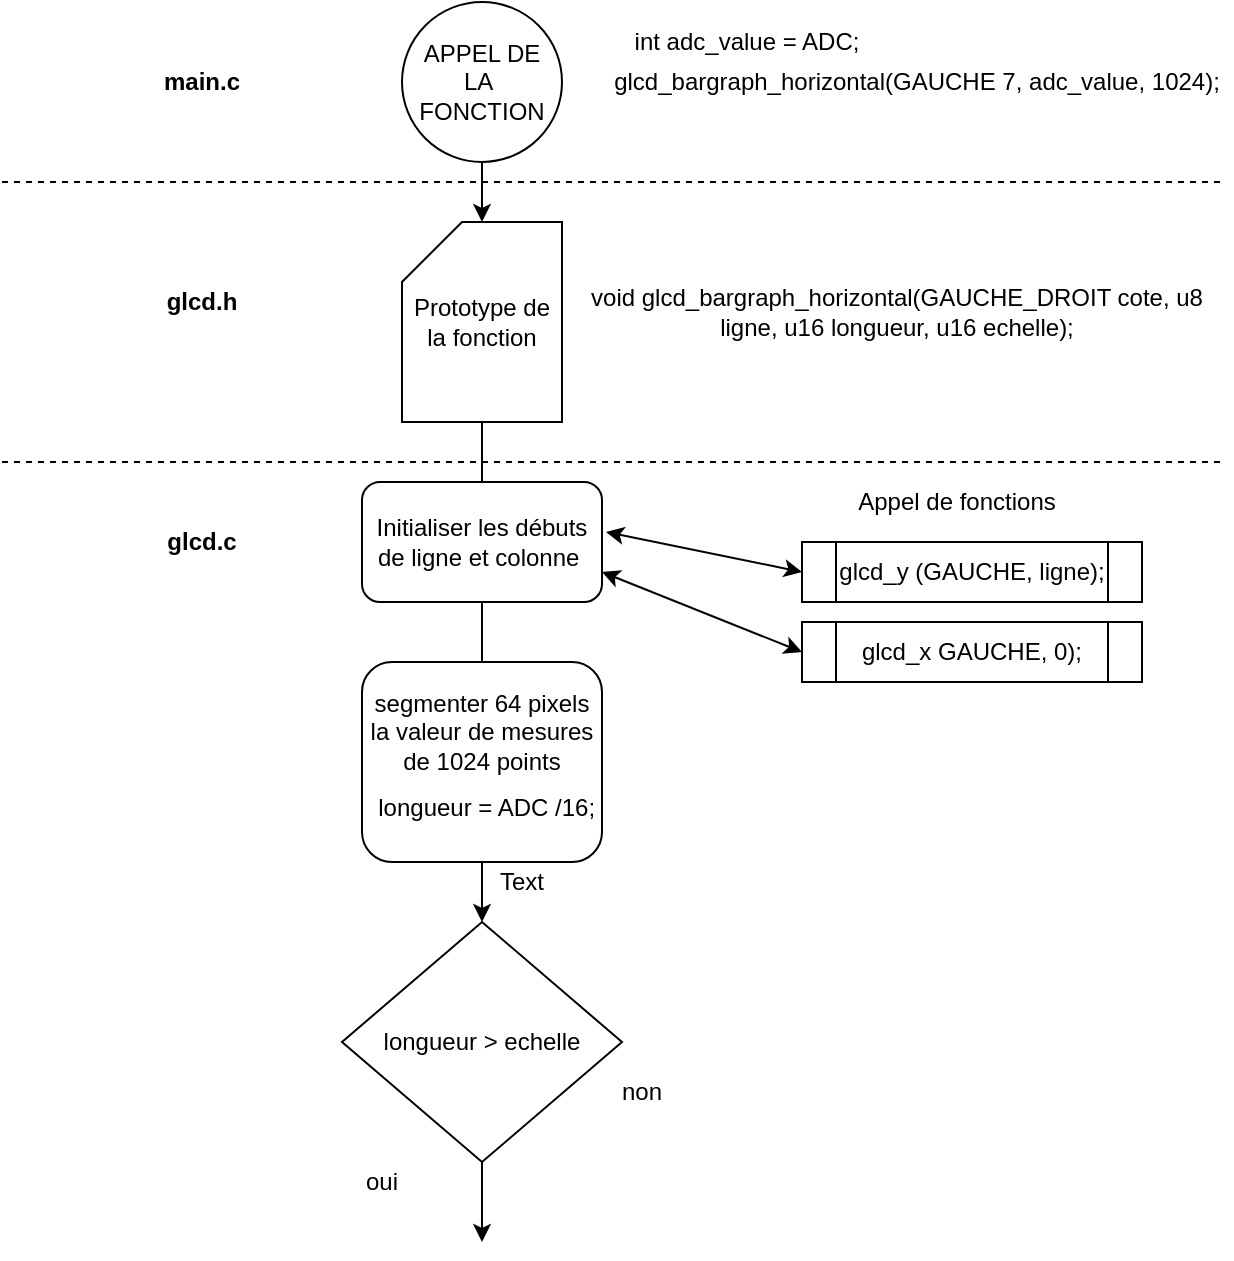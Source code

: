 <mxfile version="14.2.6" type="github">
  <diagram id="X1uUnKK8AABsPyu3VX_F" name="Page-1">
    <mxGraphModel dx="1062" dy="584" grid="1" gridSize="10" guides="1" tooltips="1" connect="1" arrows="1" fold="1" page="1" pageScale="1" pageWidth="827" pageHeight="1169" math="0" shadow="0">
      <root>
        <mxCell id="0" />
        <mxCell id="1" parent="0" />
        <mxCell id="uG4Duca7Xu3yZ-POdfp6-1" value="APPEL DE LA&amp;nbsp; FONCTION" style="ellipse;whiteSpace=wrap;html=1;aspect=fixed;" vertex="1" parent="1">
          <mxGeometry x="350" y="30" width="80" height="80" as="geometry" />
        </mxCell>
        <mxCell id="uG4Duca7Xu3yZ-POdfp6-2" value="" style="rhombus;whiteSpace=wrap;html=1;" vertex="1" parent="1">
          <mxGeometry x="320" y="490" width="140" height="120" as="geometry" />
        </mxCell>
        <mxCell id="uG4Duca7Xu3yZ-POdfp6-3" value="" style="endArrow=classic;html=1;exitX=0.5;exitY=1;exitDx=0;exitDy=0;" edge="1" parent="1" source="uG4Duca7Xu3yZ-POdfp6-23" target="uG4Duca7Xu3yZ-POdfp6-2">
          <mxGeometry width="50" height="50" relative="1" as="geometry">
            <mxPoint x="390" y="210" as="sourcePoint" />
            <mxPoint x="440" y="160" as="targetPoint" />
          </mxGeometry>
        </mxCell>
        <mxCell id="uG4Duca7Xu3yZ-POdfp6-6" value="&lt;b&gt;main.c&lt;/b&gt;" style="text;html=1;strokeColor=none;fillColor=none;align=center;verticalAlign=middle;whiteSpace=wrap;rounded=0;" vertex="1" parent="1">
          <mxGeometry x="230" y="60" width="40" height="20" as="geometry" />
        </mxCell>
        <mxCell id="uG4Duca7Xu3yZ-POdfp6-9" value="" style="rounded=1;whiteSpace=wrap;html=1;" vertex="1" parent="1">
          <mxGeometry x="330" y="360" width="120" height="100" as="geometry" />
        </mxCell>
        <mxCell id="uG4Duca7Xu3yZ-POdfp6-10" value="&lt;span&gt;Initialiser les débuts de ligne et colonne&amp;nbsp;&lt;/span&gt;" style="rounded=1;whiteSpace=wrap;html=1;" vertex="1" parent="1">
          <mxGeometry x="330" y="270" width="120" height="60" as="geometry" />
        </mxCell>
        <mxCell id="uG4Duca7Xu3yZ-POdfp6-11" value="&lt;span lang=&quot;EN-US&quot; style=&quot;font-size: 9.0pt ; line-height: 107% ; font-family: &amp;#34;calibri&amp;#34; , sans-serif&quot;&gt;glcd_bargraph_horizontal(GAUCHE&amp;nbsp;7, adc_value, 1024);&lt;/span&gt;" style="text;html=1;strokeColor=none;fillColor=none;align=center;verticalAlign=middle;whiteSpace=wrap;rounded=0;" vertex="1" parent="1">
          <mxGeometry x="450" y="60" width="315" height="20" as="geometry" />
        </mxCell>
        <mxCell id="uG4Duca7Xu3yZ-POdfp6-12" value="&lt;b&gt;glcd.c&lt;/b&gt;" style="text;html=1;strokeColor=none;fillColor=none;align=center;verticalAlign=middle;whiteSpace=wrap;rounded=0;" vertex="1" parent="1">
          <mxGeometry x="230" y="290" width="40" height="20" as="geometry" />
        </mxCell>
        <mxCell id="uG4Duca7Xu3yZ-POdfp6-13" value="" style="endArrow=none;dashed=1;html=1;" edge="1" parent="1">
          <mxGeometry width="50" height="50" relative="1" as="geometry">
            <mxPoint x="150" y="120" as="sourcePoint" />
            <mxPoint x="760" y="120" as="targetPoint" />
          </mxGeometry>
        </mxCell>
        <mxCell id="uG4Duca7Xu3yZ-POdfp6-14" value="segmenter 64 pixels la valeur de mesures de 1024 points" style="text;html=1;strokeColor=none;fillColor=none;align=center;verticalAlign=middle;whiteSpace=wrap;rounded=0;" vertex="1" parent="1">
          <mxGeometry x="330" y="360" width="120" height="70" as="geometry" />
        </mxCell>
        <mxCell id="uG4Duca7Xu3yZ-POdfp6-15" value="&lt;span style=&quot;font-size: 9.0pt ; line-height: 107% ; font-family: &amp;#34;calibri&amp;#34; , sans-serif&quot;&gt;longueur = ADC /16;&amp;nbsp; &amp;nbsp; &amp;nbsp; &amp;nbsp; &amp;nbsp; &amp;nbsp; &amp;nbsp;&amp;nbsp;&lt;/span&gt;" style="text;html=1;strokeColor=none;fillColor=none;align=center;verticalAlign=middle;whiteSpace=wrap;rounded=0;" vertex="1" parent="1">
          <mxGeometry x="337.19" y="430" width="134.38" height="20" as="geometry" />
        </mxCell>
        <mxCell id="uG4Duca7Xu3yZ-POdfp6-16" value="&lt;span lang=&quot;EN-US&quot; style=&quot;font-size: 9.0pt ; line-height: 107% ; font-family: &amp;#34;calibri&amp;#34; , sans-serif&quot;&gt;int&amp;nbsp;adc_value = ADC;&lt;/span&gt;" style="text;html=1;strokeColor=none;fillColor=none;align=center;verticalAlign=middle;whiteSpace=wrap;rounded=0;" vertex="1" parent="1">
          <mxGeometry x="440" y="40" width="165" height="20" as="geometry" />
        </mxCell>
        <mxCell id="uG4Duca7Xu3yZ-POdfp6-21" value="&lt;span lang=&quot;EN-US&quot; style=&quot;font-size: 9.0pt ; line-height: 107% ; font-family: &amp;#34;calibri&amp;#34; , sans-serif&quot;&gt;void glcd_bargraph_horizontal(GAUCHE_DROIT cote, u8 ligne, u16 longueur, u16 echelle);&lt;/span&gt;" style="text;html=1;strokeColor=none;fillColor=none;align=center;verticalAlign=middle;whiteSpace=wrap;rounded=0;" vertex="1" parent="1">
          <mxGeometry x="440" y="170" width="315" height="30" as="geometry" />
        </mxCell>
        <mxCell id="uG4Duca7Xu3yZ-POdfp6-22" value="&lt;b&gt;glcd.h&lt;/b&gt;" style="text;html=1;strokeColor=none;fillColor=none;align=center;verticalAlign=middle;whiteSpace=wrap;rounded=0;" vertex="1" parent="1">
          <mxGeometry x="230" y="170" width="40" height="20" as="geometry" />
        </mxCell>
        <mxCell id="uG4Duca7Xu3yZ-POdfp6-24" value="" style="endArrow=none;dashed=1;html=1;" edge="1" parent="1">
          <mxGeometry width="50" height="50" relative="1" as="geometry">
            <mxPoint x="150" y="260" as="sourcePoint" />
            <mxPoint x="760" y="260" as="targetPoint" />
          </mxGeometry>
        </mxCell>
        <mxCell id="uG4Duca7Xu3yZ-POdfp6-23" value="Prototype de la fonction" style="shape=card;whiteSpace=wrap;html=1;" vertex="1" parent="1">
          <mxGeometry x="350" y="140" width="80" height="100" as="geometry" />
        </mxCell>
        <mxCell id="uG4Duca7Xu3yZ-POdfp6-25" value="" style="endArrow=classic;html=1;exitX=0.5;exitY=1;exitDx=0;exitDy=0;" edge="1" parent="1" source="uG4Duca7Xu3yZ-POdfp6-1" target="uG4Duca7Xu3yZ-POdfp6-23">
          <mxGeometry width="50" height="50" relative="1" as="geometry">
            <mxPoint x="390" y="110" as="sourcePoint" />
            <mxPoint x="390" y="500" as="targetPoint" />
          </mxGeometry>
        </mxCell>
        <mxCell id="uG4Duca7Xu3yZ-POdfp6-27" value="&lt;span style=&quot;font-family: &amp;#34;calibri&amp;#34; , sans-serif&quot;&gt;glcd_y (GAUCHE, ligne);&lt;/span&gt;" style="shape=process;whiteSpace=wrap;html=1;backgroundOutline=1;" vertex="1" parent="1">
          <mxGeometry x="550" y="300" width="170" height="30" as="geometry" />
        </mxCell>
        <mxCell id="uG4Duca7Xu3yZ-POdfp6-29" value="&lt;span style=&quot;font-family: &amp;#34;calibri&amp;#34; , sans-serif&quot;&gt;glcd_x GAUCHE, 0);&lt;/span&gt;" style="shape=process;whiteSpace=wrap;html=1;backgroundOutline=1;" vertex="1" parent="1">
          <mxGeometry x="550" y="340" width="170" height="30" as="geometry" />
        </mxCell>
        <mxCell id="uG4Duca7Xu3yZ-POdfp6-30" value="" style="endArrow=classic;startArrow=classic;html=1;entryX=0;entryY=0.5;entryDx=0;entryDy=0;" edge="1" parent="1" target="uG4Duca7Xu3yZ-POdfp6-27">
          <mxGeometry width="50" height="50" relative="1" as="geometry">
            <mxPoint x="452" y="295" as="sourcePoint" />
            <mxPoint x="440" y="460" as="targetPoint" />
          </mxGeometry>
        </mxCell>
        <mxCell id="uG4Duca7Xu3yZ-POdfp6-31" value="" style="endArrow=classic;startArrow=classic;html=1;entryX=0;entryY=0.5;entryDx=0;entryDy=0;exitX=1;exitY=0.75;exitDx=0;exitDy=0;" edge="1" parent="1" source="uG4Duca7Xu3yZ-POdfp6-10" target="uG4Duca7Xu3yZ-POdfp6-29">
          <mxGeometry width="50" height="50" relative="1" as="geometry">
            <mxPoint x="390" y="510" as="sourcePoint" />
            <mxPoint x="440" y="460" as="targetPoint" />
          </mxGeometry>
        </mxCell>
        <mxCell id="uG4Duca7Xu3yZ-POdfp6-32" value="Appel de fonctions" style="text;html=1;strokeColor=none;fillColor=none;align=center;verticalAlign=middle;whiteSpace=wrap;rounded=0;" vertex="1" parent="1">
          <mxGeometry x="565" y="270" width="125" height="20" as="geometry" />
        </mxCell>
        <mxCell id="uG4Duca7Xu3yZ-POdfp6-33" value="longueur &amp;gt; echelle" style="text;html=1;strokeColor=none;fillColor=none;align=center;verticalAlign=middle;whiteSpace=wrap;rounded=0;" vertex="1" parent="1">
          <mxGeometry x="320" y="520" width="140" height="60" as="geometry" />
        </mxCell>
        <mxCell id="uG4Duca7Xu3yZ-POdfp6-34" value="" style="endArrow=classic;html=1;exitX=0.5;exitY=1;exitDx=0;exitDy=0;" edge="1" parent="1" source="uG4Duca7Xu3yZ-POdfp6-2">
          <mxGeometry width="50" height="50" relative="1" as="geometry">
            <mxPoint x="390" y="490" as="sourcePoint" />
            <mxPoint x="390" y="650" as="targetPoint" />
          </mxGeometry>
        </mxCell>
        <mxCell id="uG4Duca7Xu3yZ-POdfp6-35" value="oui" style="text;html=1;strokeColor=none;fillColor=none;align=center;verticalAlign=middle;whiteSpace=wrap;rounded=0;" vertex="1" parent="1">
          <mxGeometry x="320" y="610" width="40" height="20" as="geometry" />
        </mxCell>
        <mxCell id="uG4Duca7Xu3yZ-POdfp6-36" value="Text" style="text;html=1;strokeColor=none;fillColor=none;align=center;verticalAlign=middle;whiteSpace=wrap;rounded=0;" vertex="1" parent="1">
          <mxGeometry x="390" y="460" width="40" height="20" as="geometry" />
        </mxCell>
        <mxCell id="uG4Duca7Xu3yZ-POdfp6-37" value="non" style="text;html=1;strokeColor=none;fillColor=none;align=center;verticalAlign=middle;whiteSpace=wrap;rounded=0;" vertex="1" parent="1">
          <mxGeometry x="450" y="565" width="40" height="20" as="geometry" />
        </mxCell>
      </root>
    </mxGraphModel>
  </diagram>
</mxfile>
